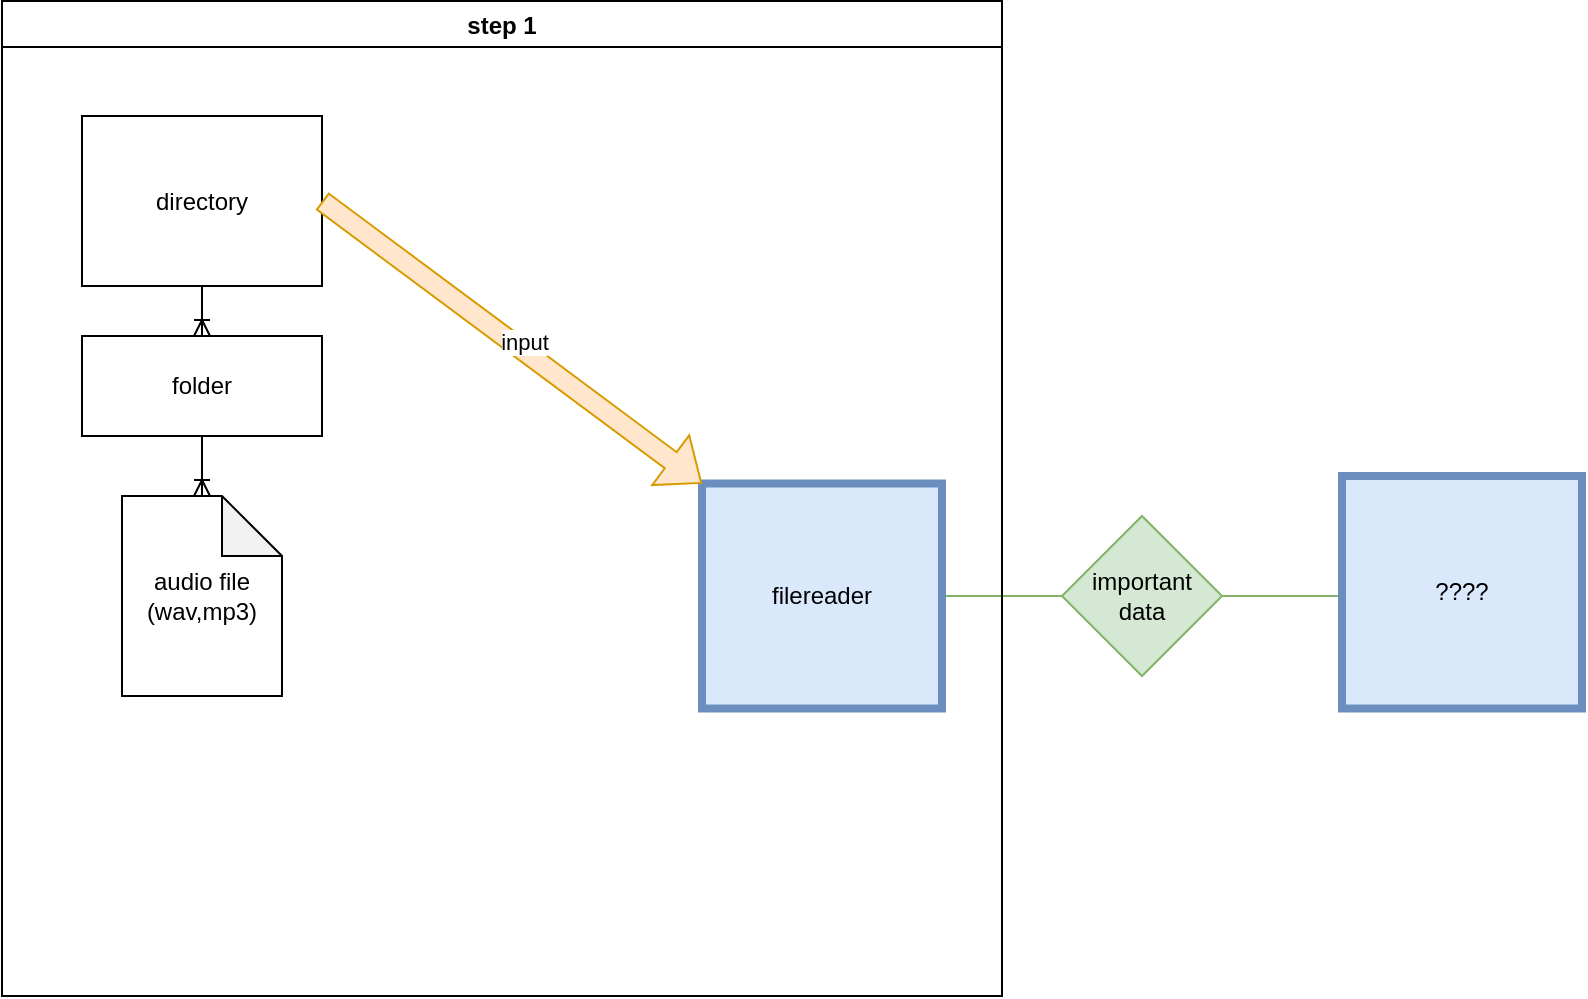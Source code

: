 <mxfile version="15.7.3" type="github">
  <diagram id="SXHMLK9uMxRXUeJo-ayq" name="master">
    <mxGraphModel dx="1692" dy="1827" grid="1" gridSize="10" guides="1" tooltips="1" connect="1" arrows="1" fold="1" page="1" pageScale="1" pageWidth="827" pageHeight="1169" math="0" shadow="0">
      <root>
        <mxCell id="0" />
        <mxCell id="1" parent="0" />
        <mxCell id="09r9EQtUMxs82mxPDeLm-19" style="edgeStyle=orthogonalEdgeStyle;rounded=0;orthogonalLoop=1;jettySize=auto;html=1;exitX=1;exitY=0.5;exitDx=0;exitDy=0;entryX=0;entryY=0.5;entryDx=0;entryDy=0;startArrow=none;startFill=0;endArrow=none;endFill=0;fillColor=#d5e8d4;strokeColor=#82b366;" edge="1" parent="1" source="09r9EQtUMxs82mxPDeLm-4" target="09r9EQtUMxs82mxPDeLm-18">
          <mxGeometry relative="1" as="geometry" />
        </mxCell>
        <mxCell id="09r9EQtUMxs82mxPDeLm-4" value="filereader" style="rounded=0;whiteSpace=wrap;html=1;strokeWidth=4;fillColor=#dae8fc;strokeColor=#6c8ebf;" vertex="1" parent="1">
          <mxGeometry x="190" y="203.75" width="120" height="112.5" as="geometry" />
        </mxCell>
        <mxCell id="09r9EQtUMxs82mxPDeLm-6" value="audio file&lt;br&gt;(wav,mp3)" style="shape=note;whiteSpace=wrap;html=1;backgroundOutline=1;darkOpacity=0.05;" vertex="1" parent="1">
          <mxGeometry x="-100" y="210" width="80" height="100" as="geometry" />
        </mxCell>
        <mxCell id="09r9EQtUMxs82mxPDeLm-11" value="directory" style="rounded=0;whiteSpace=wrap;html=1;" vertex="1" parent="1">
          <mxGeometry x="-120" y="20" width="120" height="85" as="geometry" />
        </mxCell>
        <mxCell id="09r9EQtUMxs82mxPDeLm-14" style="edgeStyle=orthogonalEdgeStyle;rounded=0;orthogonalLoop=1;jettySize=auto;html=1;exitX=0.5;exitY=1;exitDx=0;exitDy=0;entryX=0.5;entryY=0;entryDx=0;entryDy=0;entryPerimeter=0;startArrow=none;startFill=0;endArrow=ERoneToMany;endFill=0;" edge="1" parent="1" source="09r9EQtUMxs82mxPDeLm-12" target="09r9EQtUMxs82mxPDeLm-6">
          <mxGeometry relative="1" as="geometry" />
        </mxCell>
        <mxCell id="09r9EQtUMxs82mxPDeLm-12" value="folder" style="rounded=0;whiteSpace=wrap;html=1;" vertex="1" parent="1">
          <mxGeometry x="-120" y="130" width="120" height="50" as="geometry" />
        </mxCell>
        <mxCell id="09r9EQtUMxs82mxPDeLm-15" style="edgeStyle=orthogonalEdgeStyle;rounded=0;orthogonalLoop=1;jettySize=auto;html=1;exitX=0.5;exitY=1;exitDx=0;exitDy=0;entryX=0.5;entryY=0;entryDx=0;entryDy=0;startArrow=none;startFill=0;endArrow=ERoneToMany;endFill=0;" edge="1" parent="1" source="09r9EQtUMxs82mxPDeLm-11" target="09r9EQtUMxs82mxPDeLm-12">
          <mxGeometry relative="1" as="geometry" />
        </mxCell>
        <mxCell id="09r9EQtUMxs82mxPDeLm-16" value="" style="shape=flexArrow;endArrow=classic;html=1;rounded=0;exitX=1;exitY=0.5;exitDx=0;exitDy=0;entryX=0;entryY=0;entryDx=0;entryDy=0;fillColor=#ffe6cc;strokeColor=#d79b00;" edge="1" parent="1" source="09r9EQtUMxs82mxPDeLm-11" target="09r9EQtUMxs82mxPDeLm-4">
          <mxGeometry width="50" height="50" relative="1" as="geometry">
            <mxPoint x="260" y="250" as="sourcePoint" />
            <mxPoint x="310" y="200" as="targetPoint" />
          </mxGeometry>
        </mxCell>
        <mxCell id="09r9EQtUMxs82mxPDeLm-17" value="input" style="edgeLabel;html=1;align=center;verticalAlign=middle;resizable=0;points=[];" vertex="1" connectable="0" parent="09r9EQtUMxs82mxPDeLm-16">
          <mxGeometry x="0.034" y="4" relative="1" as="geometry">
            <mxPoint as="offset" />
          </mxGeometry>
        </mxCell>
        <mxCell id="09r9EQtUMxs82mxPDeLm-20" style="edgeStyle=orthogonalEdgeStyle;rounded=0;orthogonalLoop=1;jettySize=auto;html=1;exitX=1;exitY=0.5;exitDx=0;exitDy=0;startArrow=none;startFill=0;endArrow=none;endFill=0;fillColor=#d5e8d4;strokeColor=#82b366;" edge="1" parent="1" source="09r9EQtUMxs82mxPDeLm-18">
          <mxGeometry relative="1" as="geometry">
            <mxPoint x="510" y="260" as="targetPoint" />
          </mxGeometry>
        </mxCell>
        <mxCell id="09r9EQtUMxs82mxPDeLm-18" value="important&lt;br&gt;data" style="rhombus;whiteSpace=wrap;html=1;strokeWidth=1;fillColor=#d5e8d4;strokeColor=#82b366;" vertex="1" parent="1">
          <mxGeometry x="370" y="220" width="80" height="80" as="geometry" />
        </mxCell>
        <mxCell id="09r9EQtUMxs82mxPDeLm-21" value="????" style="rounded=0;whiteSpace=wrap;html=1;strokeWidth=4;fillColor=#dae8fc;strokeColor=#6c8ebf;" vertex="1" parent="1">
          <mxGeometry x="510" y="200" width="120" height="116.25" as="geometry" />
        </mxCell>
        <mxCell id="09r9EQtUMxs82mxPDeLm-22" value="step 1" style="swimlane;strokeWidth=1;" vertex="1" parent="1">
          <mxGeometry x="-160" y="-37.5" width="500" height="497.5" as="geometry" />
        </mxCell>
      </root>
    </mxGraphModel>
  </diagram>
</mxfile>
